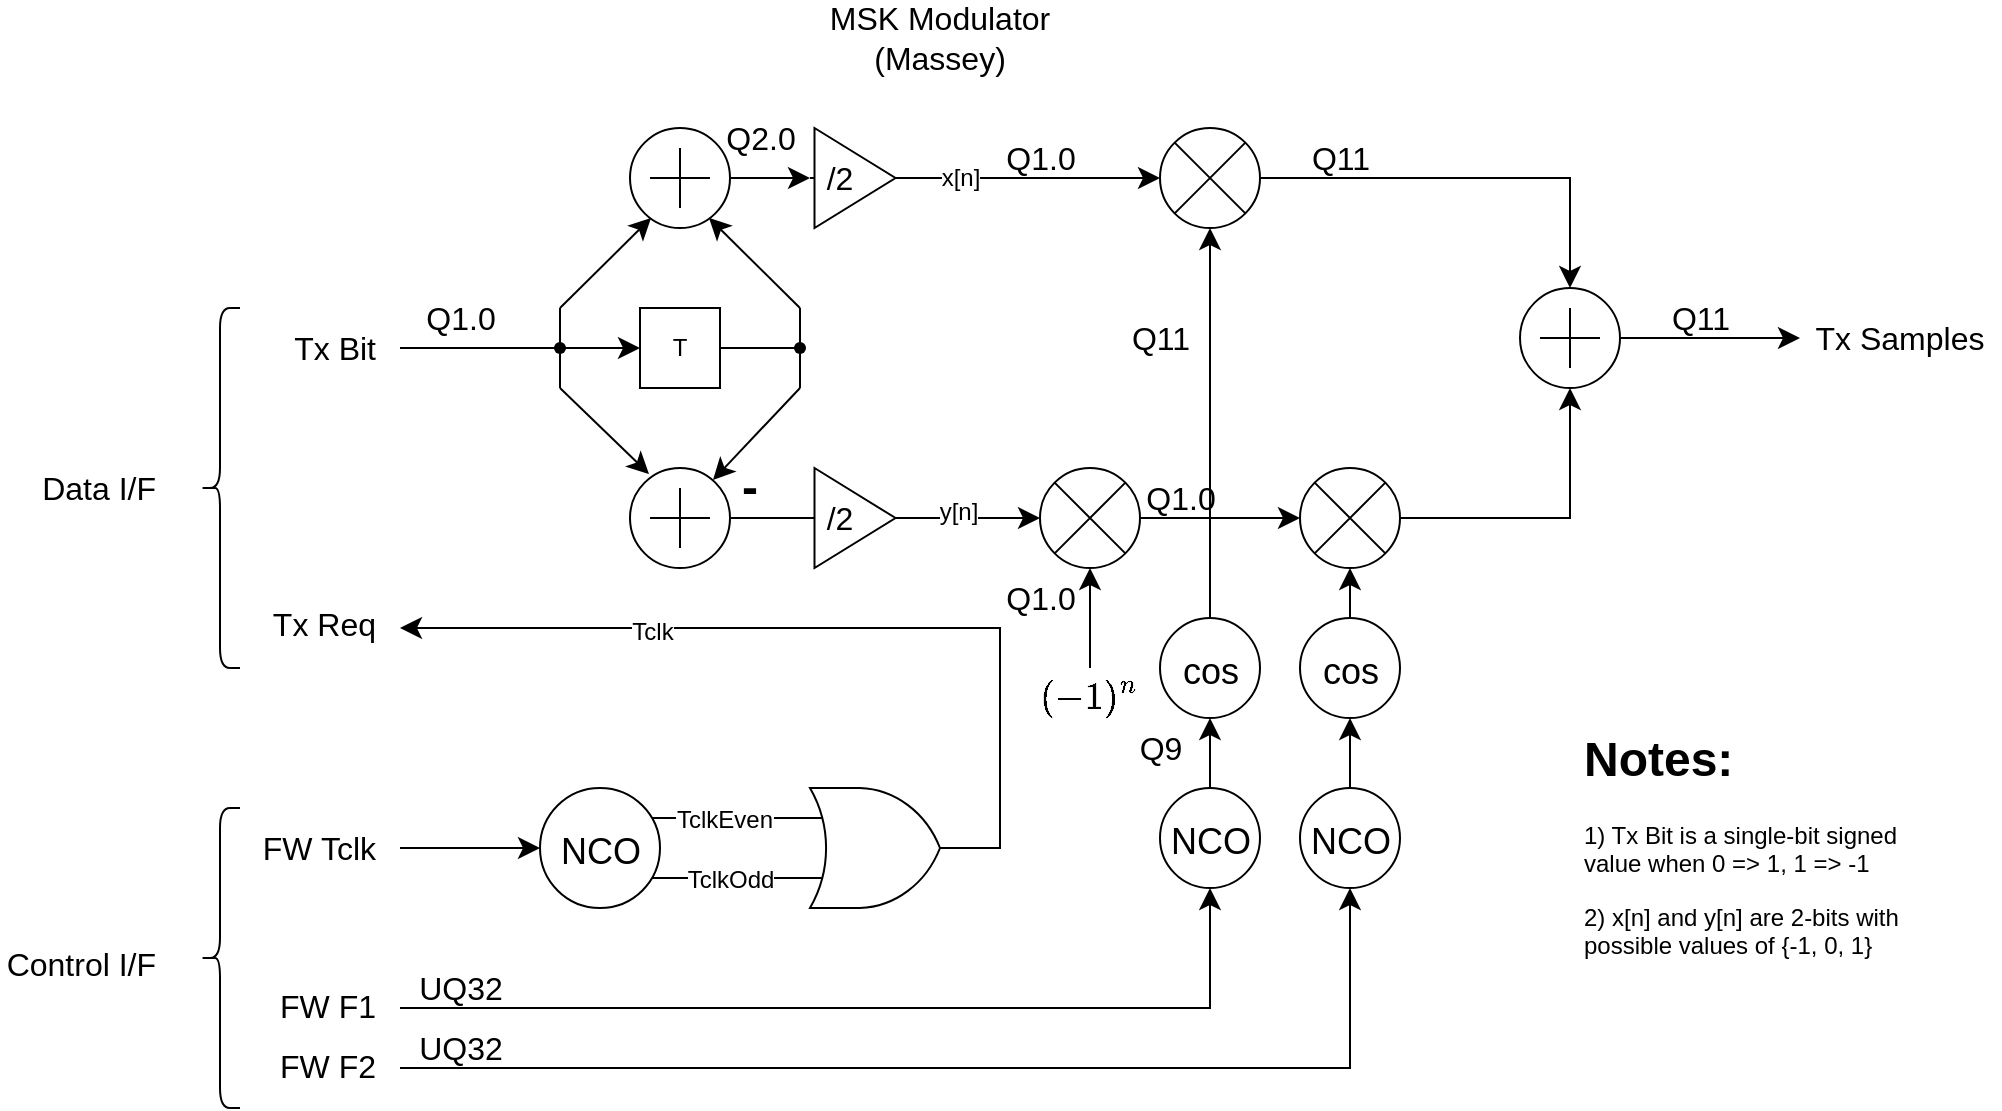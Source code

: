 <mxfile version="25.0.2">
  <diagram name="Page-1" id="90a13364-a465-7bf4-72fc-28e22215d7a0">
    <mxGraphModel dx="1012" dy="694" grid="1" gridSize="10" guides="1" tooltips="1" connect="1" arrows="1" fold="1" page="1" pageScale="1.5" pageWidth="1169" pageHeight="826" background="none" math="1" shadow="0">
      <root>
        <mxCell id="0" style=";html=1;" />
        <mxCell id="1" style=";html=1;" parent="0" />
        <mxCell id="LHOhvUOtA3nCjvzOAbPW-2" value="T" style="whiteSpace=wrap;html=1;aspect=fixed;" parent="1" vertex="1">
          <mxGeometry x="600" y="440" width="40" height="40" as="geometry" />
        </mxCell>
        <mxCell id="LHOhvUOtA3nCjvzOAbPW-3" value="" style="verticalLabelPosition=bottom;shadow=0;dashed=0;align=center;html=1;verticalAlign=top;shape=mxgraph.electrical.abstract.summation_point;" parent="1" vertex="1">
          <mxGeometry x="595" y="350" width="50" height="50" as="geometry" />
        </mxCell>
        <mxCell id="LHOhvUOtA3nCjvzOAbPW-6" value="" style="verticalLabelPosition=bottom;shadow=0;dashed=0;align=center;html=1;verticalAlign=top;shape=mxgraph.electrical.abstract.summation_point;" parent="1" vertex="1">
          <mxGeometry x="595" y="520" width="50" height="50" as="geometry" />
        </mxCell>
        <mxCell id="LHOhvUOtA3nCjvzOAbPW-7" value="" style="endArrow=classic;html=1;rounded=0;fontSize=12;startSize=8;endSize=8;curved=1;entryX=0;entryY=0.5;entryDx=0;entryDy=0;" parent="1" source="LHOhvUOtA3nCjvzOAbPW-19" target="LHOhvUOtA3nCjvzOAbPW-2" edge="1">
          <mxGeometry width="50" height="50" relative="1" as="geometry">
            <mxPoint x="480" y="460" as="sourcePoint" />
            <mxPoint x="600" y="630" as="targetPoint" />
          </mxGeometry>
        </mxCell>
        <mxCell id="LHOhvUOtA3nCjvzOAbPW-10" value="" style="edgeStyle=none;orthogonalLoop=1;jettySize=auto;html=1;rounded=0;fontSize=12;startSize=8;endSize=8;curved=1;entryX=0.79;entryY=0.9;entryDx=0;entryDy=0;entryPerimeter=0;" parent="1" target="LHOhvUOtA3nCjvzOAbPW-3" edge="1">
          <mxGeometry width="120" relative="1" as="geometry">
            <mxPoint x="680" y="440" as="sourcePoint" />
            <mxPoint x="730" y="570" as="targetPoint" />
            <Array as="points" />
          </mxGeometry>
        </mxCell>
        <mxCell id="LHOhvUOtA3nCjvzOAbPW-11" value="" style="edgeStyle=none;orthogonalLoop=1;jettySize=auto;html=1;rounded=0;fontSize=12;startSize=8;endSize=8;curved=1;entryX=0.83;entryY=0.12;entryDx=0;entryDy=0;entryPerimeter=0;" parent="1" target="LHOhvUOtA3nCjvzOAbPW-6" edge="1">
          <mxGeometry width="120" relative="1" as="geometry">
            <mxPoint x="680" y="480" as="sourcePoint" />
            <mxPoint x="680" y="500" as="targetPoint" />
            <Array as="points" />
          </mxGeometry>
        </mxCell>
        <mxCell id="LHOhvUOtA3nCjvzOAbPW-12" value="" style="edgeStyle=segmentEdgeStyle;endArrow=none;html=1;curved=0;rounded=0;endSize=8;startSize=8;fontSize=12;exitDx=0;exitDy=0;endFill=0;" parent="1" source="LHOhvUOtA3nCjvzOAbPW-17" edge="1">
          <mxGeometry width="50" height="50" relative="1" as="geometry">
            <mxPoint x="680" y="460" as="sourcePoint" />
            <mxPoint x="680" y="440" as="targetPoint" />
          </mxGeometry>
        </mxCell>
        <mxCell id="LHOhvUOtA3nCjvzOAbPW-13" value="" style="edgeStyle=segmentEdgeStyle;endArrow=none;html=1;curved=0;rounded=0;endSize=8;startSize=8;fontSize=12;exitX=1;exitY=0.5;exitDx=0;exitDy=0;endFill=0;" parent="1" source="LHOhvUOtA3nCjvzOAbPW-2" edge="1">
          <mxGeometry width="50" height="50" relative="1" as="geometry">
            <mxPoint x="650" y="470" as="sourcePoint" />
            <mxPoint x="680" y="480" as="targetPoint" />
          </mxGeometry>
        </mxCell>
        <mxCell id="LHOhvUOtA3nCjvzOAbPW-14" value="" style="edgeStyle=none;orthogonalLoop=1;jettySize=auto;html=1;rounded=0;fontSize=12;startSize=8;endSize=8;curved=1;entryX=0.21;entryY=0.9;entryDx=0;entryDy=0;entryPerimeter=0;" parent="1" target="LHOhvUOtA3nCjvzOAbPW-3" edge="1">
          <mxGeometry width="120" relative="1" as="geometry">
            <mxPoint x="560" y="440" as="sourcePoint" />
            <mxPoint x="500" y="395" as="targetPoint" />
            <Array as="points" />
          </mxGeometry>
        </mxCell>
        <mxCell id="LHOhvUOtA3nCjvzOAbPW-15" value="" style="edgeStyle=none;orthogonalLoop=1;jettySize=auto;html=1;rounded=0;fontSize=12;startSize=8;endSize=8;curved=1;entryX=0.19;entryY=0.06;entryDx=0;entryDy=0;entryPerimeter=0;" parent="1" target="LHOhvUOtA3nCjvzOAbPW-6" edge="1">
          <mxGeometry width="120" relative="1" as="geometry">
            <mxPoint x="560" y="480" as="sourcePoint" />
            <mxPoint x="601" y="523" as="targetPoint" />
            <Array as="points" />
          </mxGeometry>
        </mxCell>
        <mxCell id="LHOhvUOtA3nCjvzOAbPW-16" value="" style="endArrow=none;html=1;rounded=0;fontSize=12;startSize=8;endSize=8;curved=1;" parent="1" edge="1">
          <mxGeometry width="50" height="50" relative="1" as="geometry">
            <mxPoint x="560" y="480" as="sourcePoint" />
            <mxPoint x="560" y="440" as="targetPoint" />
          </mxGeometry>
        </mxCell>
        <mxCell id="LHOhvUOtA3nCjvzOAbPW-18" value="" style="edgeStyle=segmentEdgeStyle;endArrow=none;html=1;curved=0;rounded=0;endSize=8;startSize=8;fontSize=12;exitX=1;exitY=0.5;exitDx=0;exitDy=0;endFill=0;" parent="1" source="LHOhvUOtA3nCjvzOAbPW-2" target="LHOhvUOtA3nCjvzOAbPW-17" edge="1">
          <mxGeometry width="50" height="50" relative="1" as="geometry">
            <mxPoint x="640" y="460" as="sourcePoint" />
            <mxPoint x="680" y="440" as="targetPoint" />
          </mxGeometry>
        </mxCell>
        <mxCell id="LHOhvUOtA3nCjvzOAbPW-17" value="" style="shape=waypoint;sketch=0;fillStyle=solid;size=6;pointerEvents=1;points=[];fillColor=none;resizable=0;rotatable=0;perimeter=centerPerimeter;snapToPoint=1;" parent="1" vertex="1">
          <mxGeometry x="670" y="450" width="20" height="20" as="geometry" />
        </mxCell>
        <mxCell id="LHOhvUOtA3nCjvzOAbPW-20" value="" style="endArrow=none;html=1;rounded=0;fontSize=12;startSize=8;endSize=8;curved=1;entryDx=0;entryDy=0;endFill=0;" parent="1" target="LHOhvUOtA3nCjvzOAbPW-19" edge="1">
          <mxGeometry width="50" height="50" relative="1" as="geometry">
            <mxPoint x="480" y="460" as="sourcePoint" />
            <mxPoint x="600" y="460" as="targetPoint" />
          </mxGeometry>
        </mxCell>
        <mxCell id="LHOhvUOtA3nCjvzOAbPW-19" value="" style="shape=waypoint;sketch=0;fillStyle=solid;size=6;pointerEvents=1;points=[];fillColor=none;resizable=0;rotatable=0;perimeter=centerPerimeter;snapToPoint=1;" parent="1" vertex="1">
          <mxGeometry x="550" y="450" width="20" height="20" as="geometry" />
        </mxCell>
        <mxCell id="LHOhvUOtA3nCjvzOAbPW-21" value="" style="verticalLabelPosition=bottom;shadow=0;dashed=0;align=center;html=1;verticalAlign=top;shape=mxgraph.electrical.abstract.multiplier;" parent="1" vertex="1">
          <mxGeometry x="800" y="520" width="50" height="50" as="geometry" />
        </mxCell>
        <mxCell id="LHOhvUOtA3nCjvzOAbPW-22" value="" style="verticalLabelPosition=bottom;shadow=0;dashed=0;align=center;html=1;verticalAlign=top;shape=mxgraph.electrical.abstract.multiplier;" parent="1" vertex="1">
          <mxGeometry x="930" y="520" width="50" height="50" as="geometry" />
        </mxCell>
        <mxCell id="LHOhvUOtA3nCjvzOAbPW-23" value="" style="verticalLabelPosition=bottom;shadow=0;dashed=0;align=center;html=1;verticalAlign=top;shape=mxgraph.electrical.abstract.multiplier;" parent="1" vertex="1">
          <mxGeometry x="860" y="350" width="50" height="50" as="geometry" />
        </mxCell>
        <mxCell id="LHOhvUOtA3nCjvzOAbPW-24" value="" style="endArrow=classic;html=1;rounded=0;fontSize=12;startSize=8;endSize=8;curved=1;exitX=1;exitY=0.5;exitDx=0;exitDy=0;exitPerimeter=0;entryX=0;entryY=0.5;entryDx=0;entryDy=0;entryPerimeter=0;" parent="1" source="LHOhvUOtA3nCjvzOAbPW-6" target="LHOhvUOtA3nCjvzOAbPW-21" edge="1">
          <mxGeometry width="50" height="50" relative="1" as="geometry">
            <mxPoint x="790" y="650" as="sourcePoint" />
            <mxPoint x="720" y="545" as="targetPoint" />
          </mxGeometry>
        </mxCell>
        <mxCell id="LHOhvUOtA3nCjvzOAbPW-77" value="y[n]" style="edgeLabel;html=1;align=center;verticalAlign=middle;resizable=0;points=[];fontSize=12;" parent="LHOhvUOtA3nCjvzOAbPW-24" vertex="1" connectable="0">
          <mxGeometry x="0.452" y="3" relative="1" as="geometry">
            <mxPoint x="1" as="offset" />
          </mxGeometry>
        </mxCell>
        <mxCell id="LHOhvUOtA3nCjvzOAbPW-25" value="" style="edgeStyle=none;orthogonalLoop=1;jettySize=auto;html=1;rounded=0;fontSize=12;startSize=8;endSize=8;curved=1;entryX=0;entryY=0.5;entryDx=0;entryDy=0;entryPerimeter=0;exitX=1;exitY=0.5;exitDx=0;exitDy=0;exitPerimeter=0;" parent="1" source="LHOhvUOtA3nCjvzOAbPW-51" target="LHOhvUOtA3nCjvzOAbPW-23" edge="1">
          <mxGeometry width="120" relative="1" as="geometry">
            <mxPoint x="660" y="460" as="sourcePoint" />
            <mxPoint x="706" y="415" as="targetPoint" />
            <Array as="points" />
          </mxGeometry>
        </mxCell>
        <mxCell id="LHOhvUOtA3nCjvzOAbPW-76" value="x[n]" style="edgeLabel;html=1;align=center;verticalAlign=middle;resizable=0;points=[];fontSize=12;" parent="LHOhvUOtA3nCjvzOAbPW-25" vertex="1" connectable="0">
          <mxGeometry x="-0.285" y="1" relative="1" as="geometry">
            <mxPoint x="-17" y="1" as="offset" />
          </mxGeometry>
        </mxCell>
        <mxCell id="LHOhvUOtA3nCjvzOAbPW-26" value="" style="edgeStyle=none;orthogonalLoop=1;jettySize=auto;html=1;rounded=0;fontSize=12;startSize=8;endSize=8;curved=1;entryX=0;entryY=0.5;entryDx=0;entryDy=0;entryPerimeter=0;exitX=1;exitY=0.5;exitDx=0;exitDy=0;exitPerimeter=0;" parent="1" source="LHOhvUOtA3nCjvzOAbPW-21" target="LHOhvUOtA3nCjvzOAbPW-22" edge="1">
          <mxGeometry width="120" relative="1" as="geometry">
            <mxPoint x="670" y="470" as="sourcePoint" />
            <mxPoint x="716" y="425" as="targetPoint" />
            <Array as="points" />
          </mxGeometry>
        </mxCell>
        <mxCell id="LHOhvUOtA3nCjvzOAbPW-27" value="" style="verticalLabelPosition=bottom;shadow=0;dashed=0;align=center;html=1;verticalAlign=top;shape=mxgraph.electrical.abstract.summation_point;" parent="1" vertex="1">
          <mxGeometry x="1040" y="430" width="50" height="50" as="geometry" />
        </mxCell>
        <mxCell id="LHOhvUOtA3nCjvzOAbPW-28" value="" style="edgeStyle=segmentEdgeStyle;endArrow=classic;html=1;curved=0;rounded=0;endSize=8;startSize=8;fontSize=12;entryX=0.5;entryY=1;entryDx=0;entryDy=0;entryPerimeter=0;exitX=1;exitY=0.5;exitDx=0;exitDy=0;exitPerimeter=0;" parent="1" source="LHOhvUOtA3nCjvzOAbPW-22" target="LHOhvUOtA3nCjvzOAbPW-27" edge="1">
          <mxGeometry width="50" height="50" relative="1" as="geometry">
            <mxPoint x="1000" y="700" as="sourcePoint" />
            <mxPoint x="1050" y="650" as="targetPoint" />
          </mxGeometry>
        </mxCell>
        <mxCell id="LHOhvUOtA3nCjvzOAbPW-30" value="" style="edgeStyle=segmentEdgeStyle;endArrow=classic;html=1;curved=0;rounded=0;endSize=8;startSize=8;fontSize=12;exitX=1;exitY=0.5;exitDx=0;exitDy=0;exitPerimeter=0;entryX=0.5;entryY=0;entryDx=0;entryDy=0;entryPerimeter=0;" parent="1" source="LHOhvUOtA3nCjvzOAbPW-23" target="LHOhvUOtA3nCjvzOAbPW-27" edge="1">
          <mxGeometry width="50" height="50" relative="1" as="geometry">
            <mxPoint x="1000" y="700" as="sourcePoint" />
            <mxPoint x="1050" y="650" as="targetPoint" />
          </mxGeometry>
        </mxCell>
        <mxCell id="LHOhvUOtA3nCjvzOAbPW-31" value="" style="endArrow=classic;html=1;rounded=0;fontSize=12;startSize=8;endSize=8;curved=1;exitX=1;exitY=0.5;exitDx=0;exitDy=0;exitPerimeter=0;" parent="1" source="LHOhvUOtA3nCjvzOAbPW-27" edge="1">
          <mxGeometry width="50" height="50" relative="1" as="geometry">
            <mxPoint x="890" y="700" as="sourcePoint" />
            <mxPoint x="1180" y="455" as="targetPoint" />
          </mxGeometry>
        </mxCell>
        <mxCell id="LHOhvUOtA3nCjvzOAbPW-35" value="&lt;font style=&quot;font-size: 18px;&quot;&gt;cos&lt;/font&gt;" style="shape=mxgraph.electrical.abstract.function;html=1;shadow=0;dashed=0;align=center;strokeWidth=1;fontSize=24" parent="1" vertex="1">
          <mxGeometry x="860" y="595" width="50" height="50" as="geometry" />
        </mxCell>
        <mxCell id="LHOhvUOtA3nCjvzOAbPW-36" value="&lt;font style=&quot;font-size: 18px;&quot;&gt;cos&lt;/font&gt;" style="shape=mxgraph.electrical.abstract.function;html=1;shadow=0;dashed=0;align=center;strokeWidth=1;fontSize=24" parent="1" vertex="1">
          <mxGeometry x="930" y="595" width="50" height="50" as="geometry" />
        </mxCell>
        <mxCell id="LHOhvUOtA3nCjvzOAbPW-37" value="" style="endArrow=classic;html=1;rounded=0;fontSize=12;startSize=8;endSize=8;curved=1;entryX=0.5;entryY=1;entryDx=0;entryDy=0;entryPerimeter=0;exitX=0.5;exitY=0;exitDx=0;exitDy=0;exitPerimeter=0;" parent="1" target="LHOhvUOtA3nCjvzOAbPW-35" edge="1">
          <mxGeometry width="50" height="50" relative="1" as="geometry">
            <mxPoint x="885" y="680" as="sourcePoint" />
            <mxPoint x="910" y="720" as="targetPoint" />
          </mxGeometry>
        </mxCell>
        <mxCell id="LHOhvUOtA3nCjvzOAbPW-38" value="" style="endArrow=classic;html=1;rounded=0;fontSize=12;startSize=8;endSize=8;curved=1;entryX=0.5;entryY=1;entryDx=0;entryDy=0;entryPerimeter=0;exitX=0.5;exitY=0;exitDx=0;exitDy=0;exitPerimeter=0;" parent="1" target="LHOhvUOtA3nCjvzOAbPW-36" edge="1">
          <mxGeometry width="50" height="50" relative="1" as="geometry">
            <mxPoint x="955" y="680" as="sourcePoint" />
            <mxPoint x="960" y="650" as="targetPoint" />
          </mxGeometry>
        </mxCell>
        <mxCell id="LHOhvUOtA3nCjvzOAbPW-39" value="" style="endArrow=classic;html=1;rounded=0;fontSize=12;startSize=8;endSize=8;curved=1;entryX=0.5;entryY=1;entryDx=0;entryDy=0;entryPerimeter=0;exitX=0.5;exitY=0;exitDx=0;exitDy=0;exitPerimeter=0;" parent="1" source="LHOhvUOtA3nCjvzOAbPW-36" target="LHOhvUOtA3nCjvzOAbPW-22" edge="1">
          <mxGeometry width="50" height="50" relative="1" as="geometry">
            <mxPoint x="860" y="770" as="sourcePoint" />
            <mxPoint x="910" y="720" as="targetPoint" />
          </mxGeometry>
        </mxCell>
        <mxCell id="LHOhvUOtA3nCjvzOAbPW-40" value="" style="endArrow=classic;html=1;rounded=0;fontSize=12;startSize=8;endSize=8;curved=1;entryX=0.5;entryY=1;entryDx=0;entryDy=0;entryPerimeter=0;exitX=0.5;exitY=0;exitDx=0;exitDy=0;exitPerimeter=0;" parent="1" source="LHOhvUOtA3nCjvzOAbPW-35" target="LHOhvUOtA3nCjvzOAbPW-23" edge="1">
          <mxGeometry width="50" height="50" relative="1" as="geometry">
            <mxPoint x="860" y="770" as="sourcePoint" />
            <mxPoint x="880" y="420" as="targetPoint" />
          </mxGeometry>
        </mxCell>
        <mxCell id="LHOhvUOtA3nCjvzOAbPW-42" value="" style="endArrow=classic;html=1;rounded=0;fontSize=12;startSize=8;endSize=8;curved=1;entryX=0;entryY=0.5;entryDx=0;entryDy=0;entryPerimeter=0;" parent="1" edge="1">
          <mxGeometry width="50" height="50" relative="1" as="geometry">
            <mxPoint x="480" y="710" as="sourcePoint" />
            <mxPoint x="550" y="710" as="targetPoint" />
          </mxGeometry>
        </mxCell>
        <mxCell id="LHOhvUOtA3nCjvzOAbPW-43" value="" style="edgeStyle=segmentEdgeStyle;endArrow=classic;html=1;curved=0;rounded=0;endSize=8;startSize=8;fontSize=12;entryX=0.5;entryY=1;entryDx=0;entryDy=0;entryPerimeter=0;" parent="1" target="Nqx4Kbbfvm4HoLewJTAc-1" edge="1">
          <mxGeometry width="50" height="50" relative="1" as="geometry">
            <mxPoint x="480" y="790" as="sourcePoint" />
            <mxPoint x="885" y="740" as="targetPoint" />
          </mxGeometry>
        </mxCell>
        <mxCell id="LHOhvUOtA3nCjvzOAbPW-44" value="" style="edgeStyle=segmentEdgeStyle;endArrow=classic;html=1;curved=0;rounded=0;endSize=8;startSize=8;fontSize=12;entryX=0.5;entryY=1;entryDx=0;entryDy=0;entryPerimeter=0;" parent="1" target="Nqx4Kbbfvm4HoLewJTAc-2" edge="1">
          <mxGeometry width="50" height="50" relative="1" as="geometry">
            <mxPoint x="480" y="820" as="sourcePoint" />
            <mxPoint x="955" y="740" as="targetPoint" />
          </mxGeometry>
        </mxCell>
        <mxCell id="LHOhvUOtA3nCjvzOAbPW-45" value="" style="verticalLabelPosition=bottom;shadow=0;dashed=0;align=center;html=1;verticalAlign=top;shape=mxgraph.electrical.logic_gates.logic_gate;operation=or;" parent="1" vertex="1">
          <mxGeometry x="670" y="680" width="100" height="60" as="geometry" />
        </mxCell>
        <mxCell id="LHOhvUOtA3nCjvzOAbPW-47" value="" style="endArrow=none;html=1;rounded=0;fontSize=12;startSize=8;endSize=8;curved=1;exitX=0;exitY=0.25;exitDx=0;exitDy=0;exitPerimeter=0;entryX=0.908;entryY=0.25;entryDx=0;entryDy=0;entryPerimeter=0;" parent="1" source="LHOhvUOtA3nCjvzOAbPW-45" edge="1">
          <mxGeometry width="50" height="50" relative="1" as="geometry">
            <mxPoint x="640" y="690" as="sourcePoint" />
            <mxPoint x="604.48" y="695" as="targetPoint" />
          </mxGeometry>
        </mxCell>
        <mxCell id="Nqx4Kbbfvm4HoLewJTAc-4" value="TclkEven" style="edgeLabel;html=1;align=center;verticalAlign=middle;resizable=0;points=[];fontSize=12;" parent="LHOhvUOtA3nCjvzOAbPW-47" vertex="1" connectable="0">
          <mxGeometry x="-0.145" y="1" relative="1" as="geometry">
            <mxPoint as="offset" />
          </mxGeometry>
        </mxCell>
        <mxCell id="LHOhvUOtA3nCjvzOAbPW-48" value="" style="endArrow=none;html=1;rounded=0;fontSize=12;startSize=8;endSize=8;curved=1;exitX=0;exitY=0.75;exitDx=0;exitDy=0;exitPerimeter=0;entryX=0.892;entryY=0.75;entryDx=0;entryDy=0;entryPerimeter=0;" parent="1" source="LHOhvUOtA3nCjvzOAbPW-45" edge="1">
          <mxGeometry width="50" height="50" relative="1" as="geometry">
            <mxPoint x="633" y="730" as="sourcePoint" />
            <mxPoint x="603.52" y="725" as="targetPoint" />
          </mxGeometry>
        </mxCell>
        <mxCell id="Nqx4Kbbfvm4HoLewJTAc-5" value="TclkOdd" style="edgeLabel;html=1;align=center;verticalAlign=middle;resizable=0;points=[];fontSize=12;" parent="LHOhvUOtA3nCjvzOAbPW-48" vertex="1" connectable="0">
          <mxGeometry x="-0.248" y="1" relative="1" as="geometry">
            <mxPoint as="offset" />
          </mxGeometry>
        </mxCell>
        <mxCell id="LHOhvUOtA3nCjvzOAbPW-49" value="" style="edgeStyle=elbowEdgeStyle;elbow=horizontal;endArrow=classic;html=1;curved=0;rounded=0;endSize=8;startSize=8;fontSize=12;exitX=1;exitY=0.5;exitDx=0;exitDy=0;exitPerimeter=0;" parent="1" source="LHOhvUOtA3nCjvzOAbPW-45" edge="1">
          <mxGeometry width="50" height="50" relative="1" as="geometry">
            <mxPoint x="640" y="690" as="sourcePoint" />
            <mxPoint x="480" y="600" as="targetPoint" />
            <Array as="points">
              <mxPoint x="780" y="660" />
            </Array>
          </mxGeometry>
        </mxCell>
        <mxCell id="Nqx4Kbbfvm4HoLewJTAc-3" value="Tclk" style="edgeLabel;html=1;align=center;verticalAlign=middle;resizable=0;points=[];fontSize=12;" parent="LHOhvUOtA3nCjvzOAbPW-49" vertex="1" connectable="0">
          <mxGeometry x="0.4" y="2" relative="1" as="geometry">
            <mxPoint as="offset" />
          </mxGeometry>
        </mxCell>
        <mxCell id="LHOhvUOtA3nCjvzOAbPW-50" value="-" style="text;strokeColor=none;fillColor=none;html=1;align=center;verticalAlign=middle;whiteSpace=wrap;rounded=0;fontSize=24;fontStyle=1" parent="1" vertex="1">
          <mxGeometry x="645" y="520" width="20" height="20" as="geometry" />
        </mxCell>
        <mxCell id="LHOhvUOtA3nCjvzOAbPW-52" value="" style="edgeStyle=none;orthogonalLoop=1;jettySize=auto;html=1;rounded=0;fontSize=12;startSize=8;endSize=8;curved=1;entryX=0;entryY=0.5;entryDx=0;entryDy=0;entryPerimeter=0;exitX=1;exitY=0.5;exitDx=0;exitDy=0;exitPerimeter=0;" parent="1" source="LHOhvUOtA3nCjvzOAbPW-3" target="LHOhvUOtA3nCjvzOAbPW-51" edge="1">
          <mxGeometry width="120" relative="1" as="geometry">
            <mxPoint x="645" y="375" as="sourcePoint" />
            <mxPoint x="780" y="375" as="targetPoint" />
            <Array as="points" />
          </mxGeometry>
        </mxCell>
        <mxCell id="LHOhvUOtA3nCjvzOAbPW-51" value="" style="verticalLabelPosition=bottom;shadow=0;dashed=0;align=center;html=1;verticalAlign=top;shape=mxgraph.electrical.abstract.amplifier;" parent="1" vertex="1">
          <mxGeometry x="685" y="350" width="45" height="50" as="geometry" />
        </mxCell>
        <mxCell id="LHOhvUOtA3nCjvzOAbPW-56" value="" style="verticalLabelPosition=bottom;shadow=0;dashed=0;align=center;html=1;verticalAlign=top;shape=mxgraph.electrical.abstract.amplifier;" parent="1" vertex="1">
          <mxGeometry x="685" y="520" width="45" height="50" as="geometry" />
        </mxCell>
        <mxCell id="LHOhvUOtA3nCjvzOAbPW-57" value="" style="endArrow=classic;html=1;rounded=0;fontSize=12;startSize=8;endSize=8;curved=1;entryX=0.5;entryY=1;entryDx=0;entryDy=0;entryPerimeter=0;" parent="1" target="LHOhvUOtA3nCjvzOAbPW-21" edge="1">
          <mxGeometry width="50" height="50" relative="1" as="geometry">
            <mxPoint x="825" y="620" as="sourcePoint" />
            <mxPoint x="820" y="650" as="targetPoint" />
          </mxGeometry>
        </mxCell>
        <mxCell id="LHOhvUOtA3nCjvzOAbPW-58" value="$$(-1)^n$$" style="text;strokeColor=none;fillColor=none;html=1;align=center;verticalAlign=middle;whiteSpace=wrap;rounded=0;fontSize=16;" parent="1" vertex="1">
          <mxGeometry x="795" y="620" width="60" height="30" as="geometry" />
        </mxCell>
        <mxCell id="LHOhvUOtA3nCjvzOAbPW-59" value="/2" style="text;strokeColor=none;fillColor=none;html=1;align=center;verticalAlign=middle;whiteSpace=wrap;rounded=0;fontSize=16;" parent="1" vertex="1">
          <mxGeometry x="670" y="360" width="60" height="30" as="geometry" />
        </mxCell>
        <mxCell id="LHOhvUOtA3nCjvzOAbPW-60" value="/2" style="text;strokeColor=none;fillColor=none;html=1;align=center;verticalAlign=middle;whiteSpace=wrap;rounded=0;fontSize=16;" parent="1" vertex="1">
          <mxGeometry x="670" y="530" width="60" height="30" as="geometry" />
        </mxCell>
        <mxCell id="LHOhvUOtA3nCjvzOAbPW-61" value="Tx Bit" style="text;strokeColor=none;fillColor=none;html=1;align=right;verticalAlign=middle;whiteSpace=wrap;rounded=0;fontSize=16;" parent="1" vertex="1">
          <mxGeometry x="410" y="445" width="60" height="30" as="geometry" />
        </mxCell>
        <mxCell id="LHOhvUOtA3nCjvzOAbPW-63" value="Tx Req" style="text;strokeColor=none;fillColor=none;html=1;align=right;verticalAlign=middle;whiteSpace=wrap;rounded=0;fontSize=16;" parent="1" vertex="1">
          <mxGeometry x="410" y="583" width="60" height="30" as="geometry" />
        </mxCell>
        <mxCell id="LHOhvUOtA3nCjvzOAbPW-64" value="FW Tclk" style="text;strokeColor=none;fillColor=none;html=1;align=right;verticalAlign=middle;whiteSpace=wrap;rounded=0;fontSize=16;" parent="1" vertex="1">
          <mxGeometry x="410" y="695" width="60" height="30" as="geometry" />
        </mxCell>
        <mxCell id="LHOhvUOtA3nCjvzOAbPW-65" value="FW F1" style="text;strokeColor=none;fillColor=none;html=1;align=right;verticalAlign=middle;whiteSpace=wrap;rounded=0;fontSize=16;" parent="1" vertex="1">
          <mxGeometry x="410" y="774" width="60" height="30" as="geometry" />
        </mxCell>
        <mxCell id="LHOhvUOtA3nCjvzOAbPW-66" value="FW F2" style="text;strokeColor=none;fillColor=none;html=1;align=right;verticalAlign=middle;whiteSpace=wrap;rounded=0;fontSize=16;" parent="1" vertex="1">
          <mxGeometry x="410" y="804" width="60" height="30" as="geometry" />
        </mxCell>
        <mxCell id="LHOhvUOtA3nCjvzOAbPW-69" value="" style="shape=curlyBracket;whiteSpace=wrap;html=1;rounded=1;labelPosition=left;verticalLabelPosition=middle;align=right;verticalAlign=middle;" parent="1" vertex="1">
          <mxGeometry x="380" y="690" width="20" height="150" as="geometry" />
        </mxCell>
        <mxCell id="LHOhvUOtA3nCjvzOAbPW-70" value="" style="shape=curlyBracket;whiteSpace=wrap;html=1;rounded=1;labelPosition=left;verticalLabelPosition=middle;align=right;verticalAlign=middle;" parent="1" vertex="1">
          <mxGeometry x="380" y="440" width="20" height="180" as="geometry" />
        </mxCell>
        <mxCell id="LHOhvUOtA3nCjvzOAbPW-71" value="Data I/F" style="text;strokeColor=none;fillColor=none;html=1;align=right;verticalAlign=middle;whiteSpace=wrap;rounded=0;fontSize=16;" parent="1" vertex="1">
          <mxGeometry x="300" y="515" width="60" height="30" as="geometry" />
        </mxCell>
        <mxCell id="LHOhvUOtA3nCjvzOAbPW-72" value="Control I/F" style="text;strokeColor=none;fillColor=none;html=1;align=right;verticalAlign=middle;whiteSpace=wrap;rounded=0;fontSize=16;" parent="1" vertex="1">
          <mxGeometry x="280" y="752.5" width="80" height="30" as="geometry" />
        </mxCell>
        <mxCell id="LHOhvUOtA3nCjvzOAbPW-73" value="Tx Samples" style="text;strokeColor=none;fillColor=none;html=1;align=center;verticalAlign=middle;whiteSpace=wrap;rounded=0;fontSize=16;" parent="1" vertex="1">
          <mxGeometry x="1180" y="440" width="100" height="30" as="geometry" />
        </mxCell>
        <mxCell id="LHOhvUOtA3nCjvzOAbPW-75" value="&lt;h1 style=&quot;margin-top: 0px;&quot;&gt;Notes:&lt;/h1&gt;&lt;p&gt;1) Tx Bit is a single-bit signed value when 0 =&amp;gt; 1, 1 =&amp;gt; -1&lt;/p&gt;&lt;p&gt;2) x[n] and y[n] are 2-bits with possible values of {-1, 0, 1}&lt;/p&gt;" style="text;html=1;whiteSpace=wrap;overflow=hidden;rounded=0;" parent="1" vertex="1">
          <mxGeometry x="1070" y="645" width="180" height="120" as="geometry" />
        </mxCell>
        <mxCell id="LHOhvUOtA3nCjvzOAbPW-78" value="MSK Modulator (Massey)" style="text;strokeColor=none;fillColor=none;html=1;align=center;verticalAlign=middle;whiteSpace=wrap;rounded=0;fontSize=16;" parent="1" vertex="1">
          <mxGeometry x="685" y="290" width="130" height="30" as="geometry" />
        </mxCell>
        <mxCell id="Nqx4Kbbfvm4HoLewJTAc-1" value="&lt;font style=&quot;font-size: 18px;&quot;&gt;NCO&lt;/font&gt;" style="shape=mxgraph.electrical.abstract.function;html=1;shadow=0;dashed=0;align=center;strokeWidth=1;fontSize=24" parent="1" vertex="1">
          <mxGeometry x="860" y="680" width="50" height="50" as="geometry" />
        </mxCell>
        <mxCell id="Nqx4Kbbfvm4HoLewJTAc-2" value="&lt;font style=&quot;font-size: 18px;&quot;&gt;NCO&lt;/font&gt;" style="shape=mxgraph.electrical.abstract.function;html=1;shadow=0;dashed=0;align=center;strokeWidth=1;fontSize=24" parent="1" vertex="1">
          <mxGeometry x="930" y="680" width="50" height="50" as="geometry" />
        </mxCell>
        <mxCell id="Nqx4Kbbfvm4HoLewJTAc-6" value="&lt;font style=&quot;font-size: 18px;&quot;&gt;NCO&lt;/font&gt;" style="shape=mxgraph.electrical.abstract.function;html=1;shadow=0;dashed=0;align=center;strokeWidth=1;fontSize=24" parent="1" vertex="1">
          <mxGeometry x="550" y="680" width="60" height="60" as="geometry" />
        </mxCell>
        <mxCell id="_s66_IT6pjPPL5695efW-1" value="Q1.0" style="text;html=1;align=center;verticalAlign=middle;resizable=0;points=[];autosize=1;strokeColor=none;fillColor=none;fontSize=16;" vertex="1" parent="1">
          <mxGeometry x="480" y="430" width="60" height="30" as="geometry" />
        </mxCell>
        <mxCell id="_s66_IT6pjPPL5695efW-2" value="Q2.0" style="text;html=1;align=center;verticalAlign=middle;resizable=0;points=[];autosize=1;strokeColor=none;fillColor=none;fontSize=16;" vertex="1" parent="1">
          <mxGeometry x="630" y="340" width="60" height="30" as="geometry" />
        </mxCell>
        <mxCell id="_s66_IT6pjPPL5695efW-3" value="Q1.0" style="text;html=1;align=center;verticalAlign=middle;resizable=0;points=[];autosize=1;strokeColor=none;fillColor=none;fontSize=16;" vertex="1" parent="1">
          <mxGeometry x="770" y="350" width="60" height="30" as="geometry" />
        </mxCell>
        <mxCell id="_s66_IT6pjPPL5695efW-4" value="UQ32" style="text;html=1;align=center;verticalAlign=middle;resizable=0;points=[];autosize=1;strokeColor=none;fillColor=none;fontSize=16;" vertex="1" parent="1">
          <mxGeometry x="475" y="765" width="70" height="30" as="geometry" />
        </mxCell>
        <mxCell id="_s66_IT6pjPPL5695efW-5" value="UQ32" style="text;html=1;align=center;verticalAlign=middle;resizable=0;points=[];autosize=1;strokeColor=none;fillColor=none;fontSize=16;" vertex="1" parent="1">
          <mxGeometry x="475" y="795" width="70" height="30" as="geometry" />
        </mxCell>
        <mxCell id="_s66_IT6pjPPL5695efW-6" value="Q9" style="text;html=1;align=center;verticalAlign=middle;resizable=0;points=[];autosize=1;strokeColor=none;fillColor=none;fontSize=16;" vertex="1" parent="1">
          <mxGeometry x="840" y="645" width="40" height="30" as="geometry" />
        </mxCell>
        <mxCell id="_s66_IT6pjPPL5695efW-7" value="Q11" style="text;html=1;align=center;verticalAlign=middle;resizable=0;points=[];autosize=1;strokeColor=none;fillColor=none;fontSize=16;" vertex="1" parent="1">
          <mxGeometry x="835" y="440" width="50" height="30" as="geometry" />
        </mxCell>
        <mxCell id="_s66_IT6pjPPL5695efW-8" value="Q1.0" style="text;html=1;align=center;verticalAlign=middle;resizable=0;points=[];autosize=1;strokeColor=none;fillColor=none;fontSize=16;" vertex="1" parent="1">
          <mxGeometry x="770" y="570" width="60" height="30" as="geometry" />
        </mxCell>
        <mxCell id="_s66_IT6pjPPL5695efW-9" value="Q1.0" style="text;html=1;align=center;verticalAlign=middle;resizable=0;points=[];autosize=1;strokeColor=none;fillColor=none;fontSize=16;" vertex="1" parent="1">
          <mxGeometry x="840" y="520" width="60" height="30" as="geometry" />
        </mxCell>
        <mxCell id="_s66_IT6pjPPL5695efW-10" value="Q11" style="text;html=1;align=center;verticalAlign=middle;resizable=0;points=[];autosize=1;strokeColor=none;fillColor=none;fontSize=16;" vertex="1" parent="1">
          <mxGeometry x="925" y="350" width="50" height="30" as="geometry" />
        </mxCell>
        <mxCell id="_s66_IT6pjPPL5695efW-11" value="Q11" style="text;html=1;align=center;verticalAlign=middle;resizable=0;points=[];autosize=1;strokeColor=none;fillColor=none;fontSize=16;" vertex="1" parent="1">
          <mxGeometry x="1105" y="430" width="50" height="30" as="geometry" />
        </mxCell>
      </root>
    </mxGraphModel>
  </diagram>
</mxfile>
